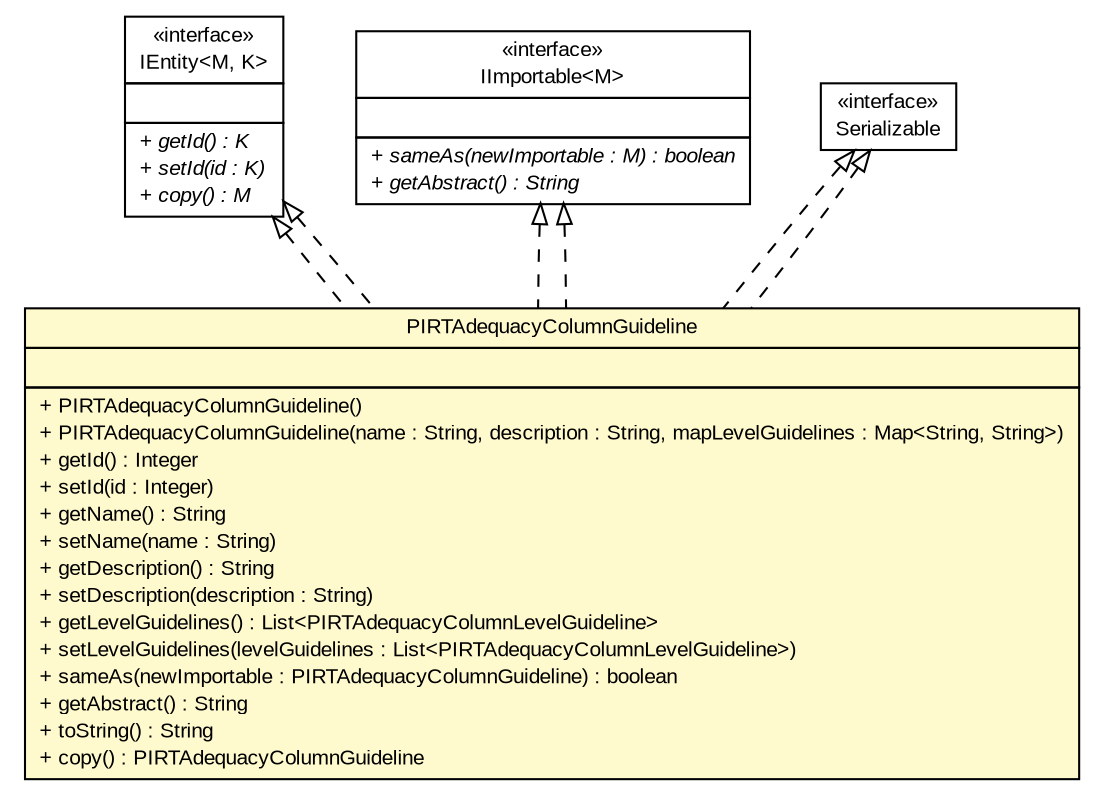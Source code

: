 #!/usr/local/bin/dot
#
# Class diagram 
# Generated by UMLGraph version R5_6-24-gf6e263 (http://www.umlgraph.org/)
#

digraph G {
	edge [fontname="arial",fontsize=10,labelfontname="arial",labelfontsize=10];
	node [fontname="arial",fontsize=10,shape=plaintext];
	nodesep=0.25;
	ranksep=0.5;
	// gov.sandia.cf.model.IEntity<M, K>
	c312777 [label=<<table title="gov.sandia.cf.model.IEntity" border="0" cellborder="1" cellspacing="0" cellpadding="2" port="p" href="./IEntity.html">
		<tr><td><table border="0" cellspacing="0" cellpadding="1">
<tr><td align="center" balign="center"> &#171;interface&#187; </td></tr>
<tr><td align="center" balign="center"> IEntity&lt;M, K&gt; </td></tr>
		</table></td></tr>
		<tr><td><table border="0" cellspacing="0" cellpadding="1">
<tr><td align="left" balign="left">  </td></tr>
		</table></td></tr>
		<tr><td><table border="0" cellspacing="0" cellpadding="1">
<tr><td align="left" balign="left"><font face="arial italic" point-size="10.0"> + getId() : K </font></td></tr>
<tr><td align="left" balign="left"><font face="arial italic" point-size="10.0"> + setId(id : K) </font></td></tr>
<tr><td align="left" balign="left"><font face="arial italic" point-size="10.0"> + copy() : M </font></td></tr>
		</table></td></tr>
		</table>>, URL="./IEntity.html", fontname="arial", fontcolor="black", fontsize=10.0];
	// gov.sandia.cf.model.IImportable<M>
	c312781 [label=<<table title="gov.sandia.cf.model.IImportable" border="0" cellborder="1" cellspacing="0" cellpadding="2" port="p" href="./IImportable.html">
		<tr><td><table border="0" cellspacing="0" cellpadding="1">
<tr><td align="center" balign="center"> &#171;interface&#187; </td></tr>
<tr><td align="center" balign="center"> IImportable&lt;M&gt; </td></tr>
		</table></td></tr>
		<tr><td><table border="0" cellspacing="0" cellpadding="1">
<tr><td align="left" balign="left">  </td></tr>
		</table></td></tr>
		<tr><td><table border="0" cellspacing="0" cellpadding="1">
<tr><td align="left" balign="left"><font face="arial italic" point-size="10.0"> + sameAs(newImportable : M) : boolean </font></td></tr>
<tr><td align="left" balign="left"><font face="arial italic" point-size="10.0"> + getAbstract() : String </font></td></tr>
		</table></td></tr>
		</table>>, URL="./IImportable.html", fontname="arial", fontcolor="black", fontsize=10.0];
	// gov.sandia.cf.model.PIRTAdequacyColumnGuideline
	c312834 [label=<<table title="gov.sandia.cf.model.PIRTAdequacyColumnGuideline" border="0" cellborder="1" cellspacing="0" cellpadding="2" port="p" bgcolor="lemonChiffon" href="./PIRTAdequacyColumnGuideline.html">
		<tr><td><table border="0" cellspacing="0" cellpadding="1">
<tr><td align="center" balign="center"> PIRTAdequacyColumnGuideline </td></tr>
		</table></td></tr>
		<tr><td><table border="0" cellspacing="0" cellpadding="1">
<tr><td align="left" balign="left">  </td></tr>
		</table></td></tr>
		<tr><td><table border="0" cellspacing="0" cellpadding="1">
<tr><td align="left" balign="left"> + PIRTAdequacyColumnGuideline() </td></tr>
<tr><td align="left" balign="left"> + PIRTAdequacyColumnGuideline(name : String, description : String, mapLevelGuidelines : Map&lt;String, String&gt;) </td></tr>
<tr><td align="left" balign="left"> + getId() : Integer </td></tr>
<tr><td align="left" balign="left"> + setId(id : Integer) </td></tr>
<tr><td align="left" balign="left"> + getName() : String </td></tr>
<tr><td align="left" balign="left"> + setName(name : String) </td></tr>
<tr><td align="left" balign="left"> + getDescription() : String </td></tr>
<tr><td align="left" balign="left"> + setDescription(description : String) </td></tr>
<tr><td align="left" balign="left"> + getLevelGuidelines() : List&lt;PIRTAdequacyColumnLevelGuideline&gt; </td></tr>
<tr><td align="left" balign="left"> + setLevelGuidelines(levelGuidelines : List&lt;PIRTAdequacyColumnLevelGuideline&gt;) </td></tr>
<tr><td align="left" balign="left"> + sameAs(newImportable : PIRTAdequacyColumnGuideline) : boolean </td></tr>
<tr><td align="left" balign="left"> + getAbstract() : String </td></tr>
<tr><td align="left" balign="left"> + toString() : String </td></tr>
<tr><td align="left" balign="left"> + copy() : PIRTAdequacyColumnGuideline </td></tr>
		</table></td></tr>
		</table>>, URL="./PIRTAdequacyColumnGuideline.html", fontname="arial", fontcolor="black", fontsize=10.0];
	//gov.sandia.cf.model.PIRTAdequacyColumnGuideline implements java.io.Serializable
	c313130:p -> c312834:p [dir=back,arrowtail=empty,style=dashed];
	//gov.sandia.cf.model.PIRTAdequacyColumnGuideline implements gov.sandia.cf.model.IEntity<M, K>
	c312777:p -> c312834:p [dir=back,arrowtail=empty,style=dashed];
	//gov.sandia.cf.model.PIRTAdequacyColumnGuideline implements gov.sandia.cf.model.IImportable<M>
	c312781:p -> c312834:p [dir=back,arrowtail=empty,style=dashed];
	//gov.sandia.cf.model.PIRTAdequacyColumnGuideline implements java.io.Serializable
	c313130:p -> c312834:p [dir=back,arrowtail=empty,style=dashed];
	//gov.sandia.cf.model.PIRTAdequacyColumnGuideline implements gov.sandia.cf.model.IEntity<M, K>
	c312777:p -> c312834:p [dir=back,arrowtail=empty,style=dashed];
	//gov.sandia.cf.model.PIRTAdequacyColumnGuideline implements gov.sandia.cf.model.IImportable<M>
	c312781:p -> c312834:p [dir=back,arrowtail=empty,style=dashed];
	// java.io.Serializable
	c313130 [label=<<table title="java.io.Serializable" border="0" cellborder="1" cellspacing="0" cellpadding="2" port="p" href="http://java.sun.com/j2se/1.4.2/docs/api/java/io/Serializable.html">
		<tr><td><table border="0" cellspacing="0" cellpadding="1">
<tr><td align="center" balign="center"> &#171;interface&#187; </td></tr>
<tr><td align="center" balign="center"> Serializable </td></tr>
		</table></td></tr>
		</table>>, URL="http://java.sun.com/j2se/1.4.2/docs/api/java/io/Serializable.html", fontname="arial", fontcolor="black", fontsize=10.0];
}

